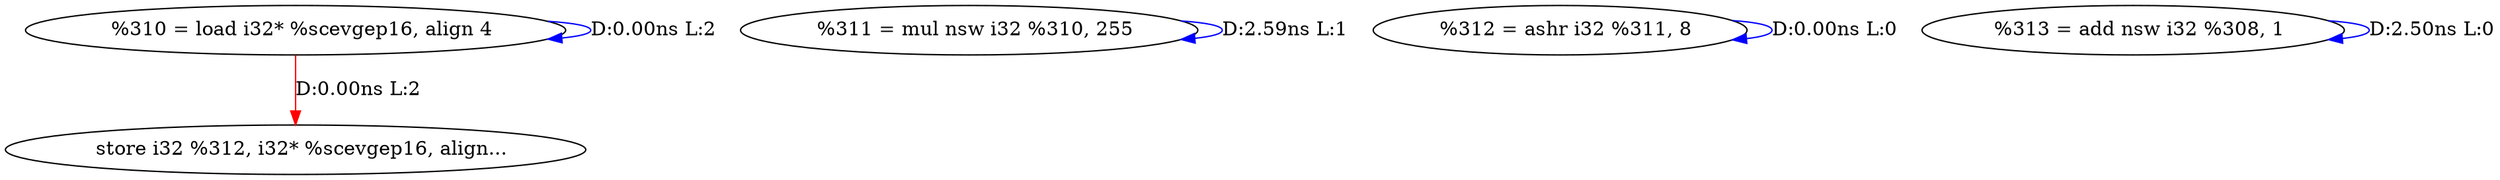 digraph {
Node0x560817b17420[label="  %310 = load i32* %scevgep16, align 4"];
Node0x560817b17420 -> Node0x560817b17420[label="D:0.00ns L:2",color=blue];
Node0x560817b176c0[label="  store i32 %312, i32* %scevgep16, align..."];
Node0x560817b17420 -> Node0x560817b176c0[label="D:0.00ns L:2",color=red];
Node0x560817b17500[label="  %311 = mul nsw i32 %310, 255"];
Node0x560817b17500 -> Node0x560817b17500[label="D:2.59ns L:1",color=blue];
Node0x560817b175e0[label="  %312 = ashr i32 %311, 8"];
Node0x560817b175e0 -> Node0x560817b175e0[label="D:0.00ns L:0",color=blue];
Node0x560817b177a0[label="  %313 = add nsw i32 %308, 1"];
Node0x560817b177a0 -> Node0x560817b177a0[label="D:2.50ns L:0",color=blue];
}

